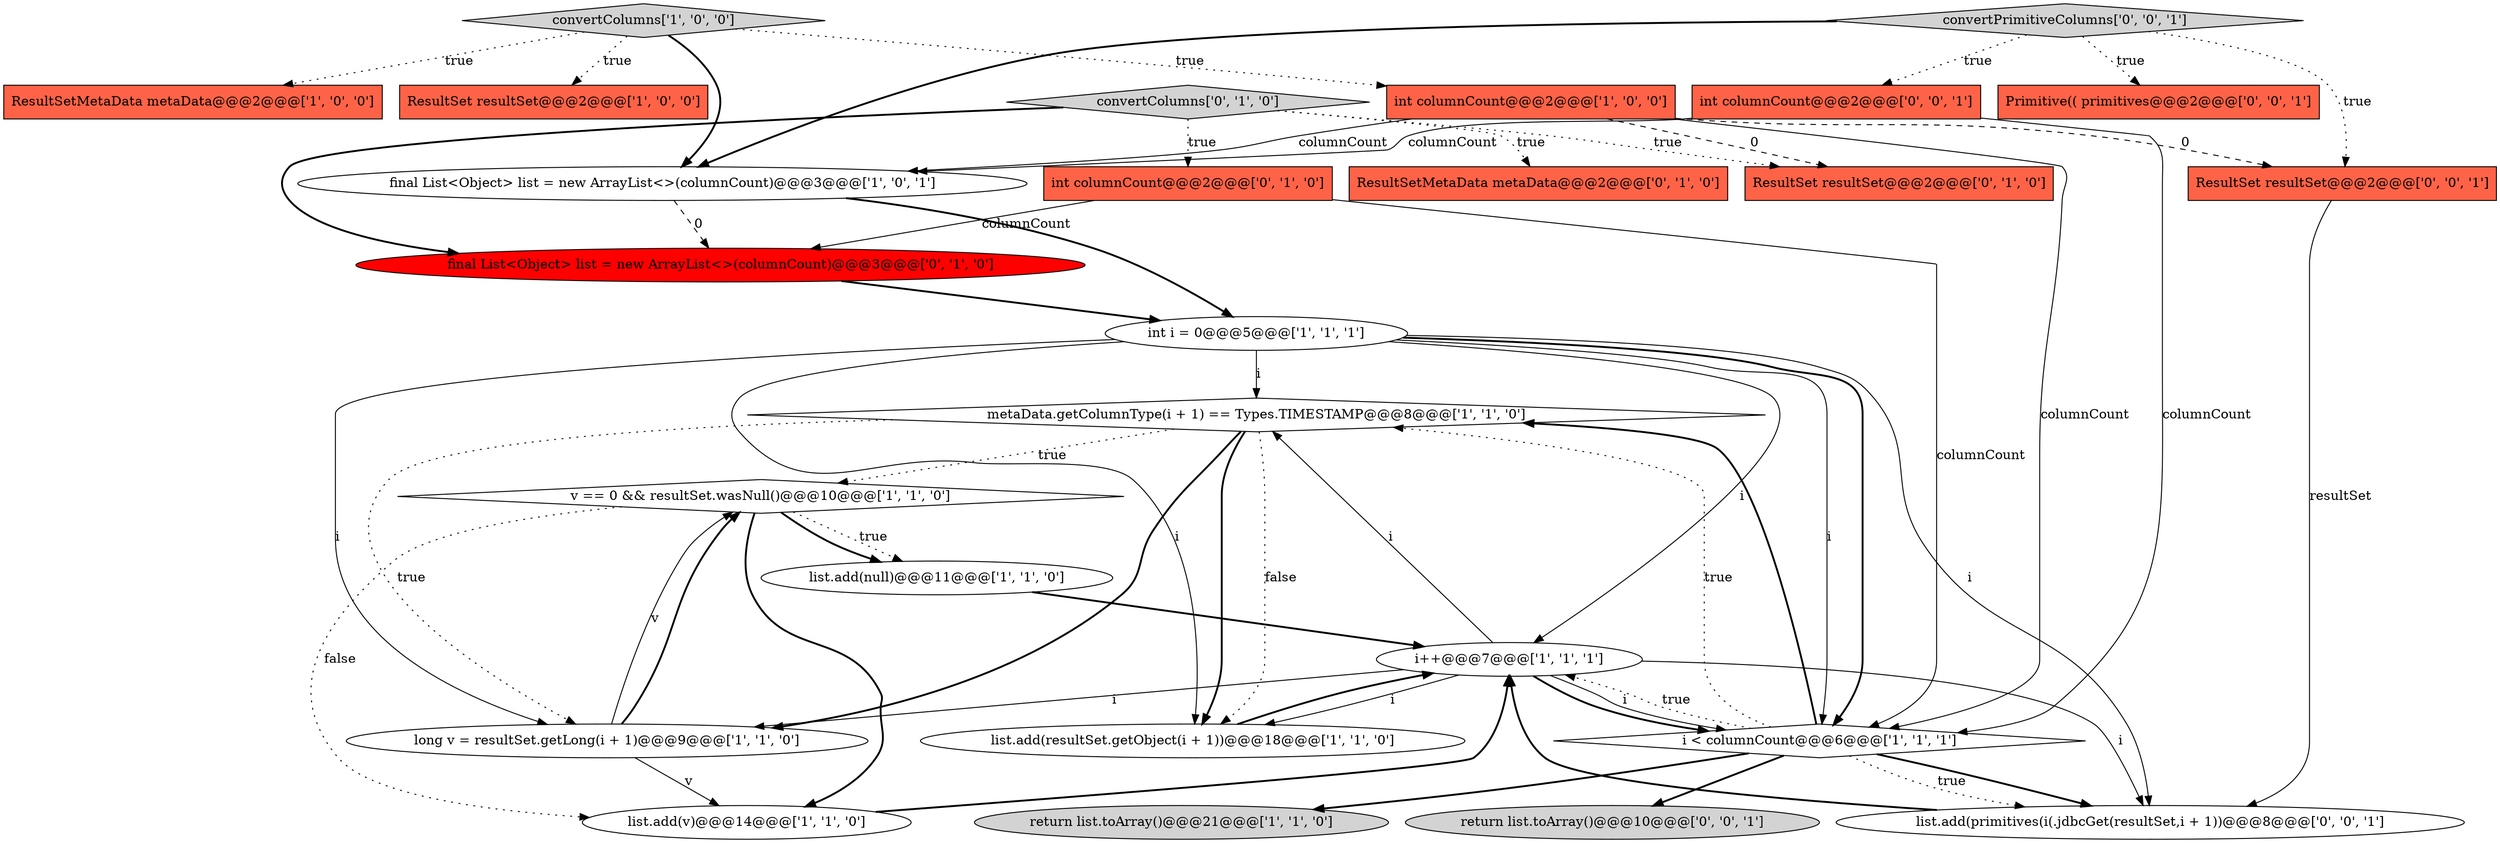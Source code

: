 digraph {
15 [style = filled, label = "ResultSetMetaData metaData@@@2@@@['0', '1', '0']", fillcolor = tomato, shape = box image = "AAA0AAABBB2BBB"];
24 [style = filled, label = "return list.toArray()@@@10@@@['0', '0', '1']", fillcolor = lightgray, shape = ellipse image = "AAA0AAABBB3BBB"];
16 [style = filled, label = "int columnCount@@@2@@@['0', '1', '0']", fillcolor = tomato, shape = box image = "AAA0AAABBB2BBB"];
9 [style = filled, label = "ResultSetMetaData metaData@@@2@@@['1', '0', '0']", fillcolor = tomato, shape = box image = "AAA0AAABBB1BBB"];
18 [style = filled, label = "ResultSet resultSet@@@2@@@['0', '1', '0']", fillcolor = tomato, shape = box image = "AAA1AAABBB2BBB"];
3 [style = filled, label = "metaData.getColumnType(i + 1) == Types.TIMESTAMP@@@8@@@['1', '1', '0']", fillcolor = white, shape = diamond image = "AAA0AAABBB1BBB"];
20 [style = filled, label = "Primitive(( primitives@@@2@@@['0', '0', '1']", fillcolor = tomato, shape = box image = "AAA0AAABBB3BBB"];
10 [style = filled, label = "v == 0 && resultSet.wasNull()@@@10@@@['1', '1', '0']", fillcolor = white, shape = diamond image = "AAA0AAABBB1BBB"];
1 [style = filled, label = "return list.toArray()@@@21@@@['1', '1', '0']", fillcolor = lightgray, shape = ellipse image = "AAA0AAABBB1BBB"];
12 [style = filled, label = "long v = resultSet.getLong(i + 1)@@@9@@@['1', '1', '0']", fillcolor = white, shape = ellipse image = "AAA0AAABBB1BBB"];
7 [style = filled, label = "i++@@@7@@@['1', '1', '1']", fillcolor = white, shape = ellipse image = "AAA0AAABBB1BBB"];
0 [style = filled, label = "ResultSet resultSet@@@2@@@['1', '0', '0']", fillcolor = tomato, shape = box image = "AAA0AAABBB1BBB"];
8 [style = filled, label = "final List<Object> list = new ArrayList<>(columnCount)@@@3@@@['1', '0', '1']", fillcolor = white, shape = ellipse image = "AAA0AAABBB1BBB"];
14 [style = filled, label = "int columnCount@@@2@@@['1', '0', '0']", fillcolor = tomato, shape = box image = "AAA1AAABBB1BBB"];
6 [style = filled, label = "list.add(resultSet.getObject(i + 1))@@@18@@@['1', '1', '0']", fillcolor = white, shape = ellipse image = "AAA0AAABBB1BBB"];
19 [style = filled, label = "convertColumns['0', '1', '0']", fillcolor = lightgray, shape = diamond image = "AAA0AAABBB2BBB"];
13 [style = filled, label = "convertColumns['1', '0', '0']", fillcolor = lightgray, shape = diamond image = "AAA0AAABBB1BBB"];
22 [style = filled, label = "ResultSet resultSet@@@2@@@['0', '0', '1']", fillcolor = tomato, shape = box image = "AAA0AAABBB3BBB"];
21 [style = filled, label = "int columnCount@@@2@@@['0', '0', '1']", fillcolor = tomato, shape = box image = "AAA0AAABBB3BBB"];
5 [style = filled, label = "list.add(null)@@@11@@@['1', '1', '0']", fillcolor = white, shape = ellipse image = "AAA0AAABBB1BBB"];
17 [style = filled, label = "final List<Object> list = new ArrayList<>(columnCount)@@@3@@@['0', '1', '0']", fillcolor = red, shape = ellipse image = "AAA1AAABBB2BBB"];
2 [style = filled, label = "int i = 0@@@5@@@['1', '1', '1']", fillcolor = white, shape = ellipse image = "AAA0AAABBB1BBB"];
4 [style = filled, label = "list.add(v)@@@14@@@['1', '1', '0']", fillcolor = white, shape = ellipse image = "AAA0AAABBB1BBB"];
23 [style = filled, label = "convertPrimitiveColumns['0', '0', '1']", fillcolor = lightgray, shape = diamond image = "AAA0AAABBB3BBB"];
25 [style = filled, label = "list.add(primitives(i(.jdbcGet(resultSet,i + 1))@@@8@@@['0', '0', '1']", fillcolor = white, shape = ellipse image = "AAA0AAABBB3BBB"];
11 [style = filled, label = "i < columnCount@@@6@@@['1', '1', '1']", fillcolor = white, shape = diamond image = "AAA0AAABBB1BBB"];
11->7 [style = dotted, label="true"];
7->11 [style = bold, label=""];
7->3 [style = solid, label="i"];
23->22 [style = dotted, label="true"];
11->1 [style = bold, label=""];
2->6 [style = solid, label="i"];
3->10 [style = dotted, label="true"];
19->18 [style = dotted, label="true"];
23->21 [style = dotted, label="true"];
14->22 [style = dashed, label="0"];
3->6 [style = bold, label=""];
19->17 [style = bold, label=""];
21->11 [style = solid, label="columnCount"];
3->12 [style = bold, label=""];
23->8 [style = bold, label=""];
19->15 [style = dotted, label="true"];
11->24 [style = bold, label=""];
25->7 [style = bold, label=""];
10->5 [style = dotted, label="true"];
2->3 [style = solid, label="i"];
7->25 [style = solid, label="i"];
4->7 [style = bold, label=""];
14->11 [style = solid, label="columnCount"];
7->12 [style = solid, label="i"];
21->8 [style = solid, label="columnCount"];
3->6 [style = dotted, label="false"];
23->20 [style = dotted, label="true"];
22->25 [style = solid, label="resultSet"];
12->10 [style = bold, label=""];
2->11 [style = solid, label="i"];
11->25 [style = dotted, label="true"];
12->4 [style = solid, label="v"];
10->5 [style = bold, label=""];
12->10 [style = solid, label="v"];
8->2 [style = bold, label=""];
16->11 [style = solid, label="columnCount"];
11->3 [style = bold, label=""];
17->2 [style = bold, label=""];
13->0 [style = dotted, label="true"];
13->9 [style = dotted, label="true"];
3->12 [style = dotted, label="true"];
2->12 [style = solid, label="i"];
14->8 [style = solid, label="columnCount"];
19->16 [style = dotted, label="true"];
10->4 [style = bold, label=""];
10->4 [style = dotted, label="false"];
16->17 [style = solid, label="columnCount"];
8->17 [style = dashed, label="0"];
5->7 [style = bold, label=""];
7->6 [style = solid, label="i"];
14->18 [style = dashed, label="0"];
13->8 [style = bold, label=""];
6->7 [style = bold, label=""];
13->14 [style = dotted, label="true"];
11->3 [style = dotted, label="true"];
2->25 [style = solid, label="i"];
2->11 [style = bold, label=""];
7->11 [style = solid, label="i"];
11->25 [style = bold, label=""];
2->7 [style = solid, label="i"];
}
